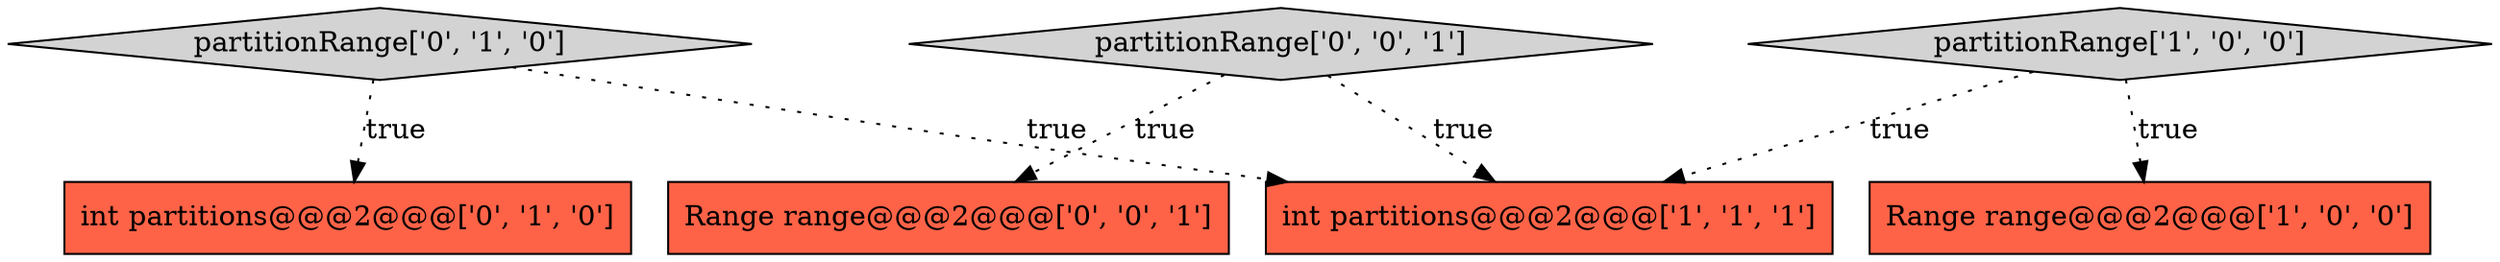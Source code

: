 digraph {
1 [style = filled, label = "int partitions@@@2@@@['1', '1', '1']", fillcolor = tomato, shape = box image = "AAA0AAABBB1BBB"];
3 [style = filled, label = "partitionRange['0', '1', '0']", fillcolor = lightgray, shape = diamond image = "AAA0AAABBB2BBB"];
0 [style = filled, label = "Range range@@@2@@@['1', '0', '0']", fillcolor = tomato, shape = box image = "AAA0AAABBB1BBB"];
5 [style = filled, label = "partitionRange['0', '0', '1']", fillcolor = lightgray, shape = diamond image = "AAA0AAABBB3BBB"];
6 [style = filled, label = "Range range@@@2@@@['0', '0', '1']", fillcolor = tomato, shape = box image = "AAA0AAABBB3BBB"];
2 [style = filled, label = "partitionRange['1', '0', '0']", fillcolor = lightgray, shape = diamond image = "AAA0AAABBB1BBB"];
4 [style = filled, label = "int partitions@@@2@@@['0', '1', '0']", fillcolor = tomato, shape = box image = "AAA0AAABBB2BBB"];
5->6 [style = dotted, label="true"];
3->4 [style = dotted, label="true"];
2->0 [style = dotted, label="true"];
2->1 [style = dotted, label="true"];
3->1 [style = dotted, label="true"];
5->1 [style = dotted, label="true"];
}
